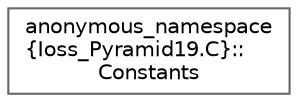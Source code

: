 digraph "Graphical Class Hierarchy"
{
 // INTERACTIVE_SVG=YES
 // LATEX_PDF_SIZE
  bgcolor="transparent";
  edge [fontname=Helvetica,fontsize=10,labelfontname=Helvetica,labelfontsize=10];
  node [fontname=Helvetica,fontsize=10,shape=box,height=0.2,width=0.4];
  rankdir="LR";
  Node0 [id="Node000000",label="anonymous_namespace\l\{Ioss_Pyramid19.C\}::\lConstants",height=0.2,width=0.4,color="grey40", fillcolor="white", style="filled",URL="$structanonymous__namespace_02Ioss__Pyramid19_8C_03_1_1Constants.html",tooltip=" "];
}
